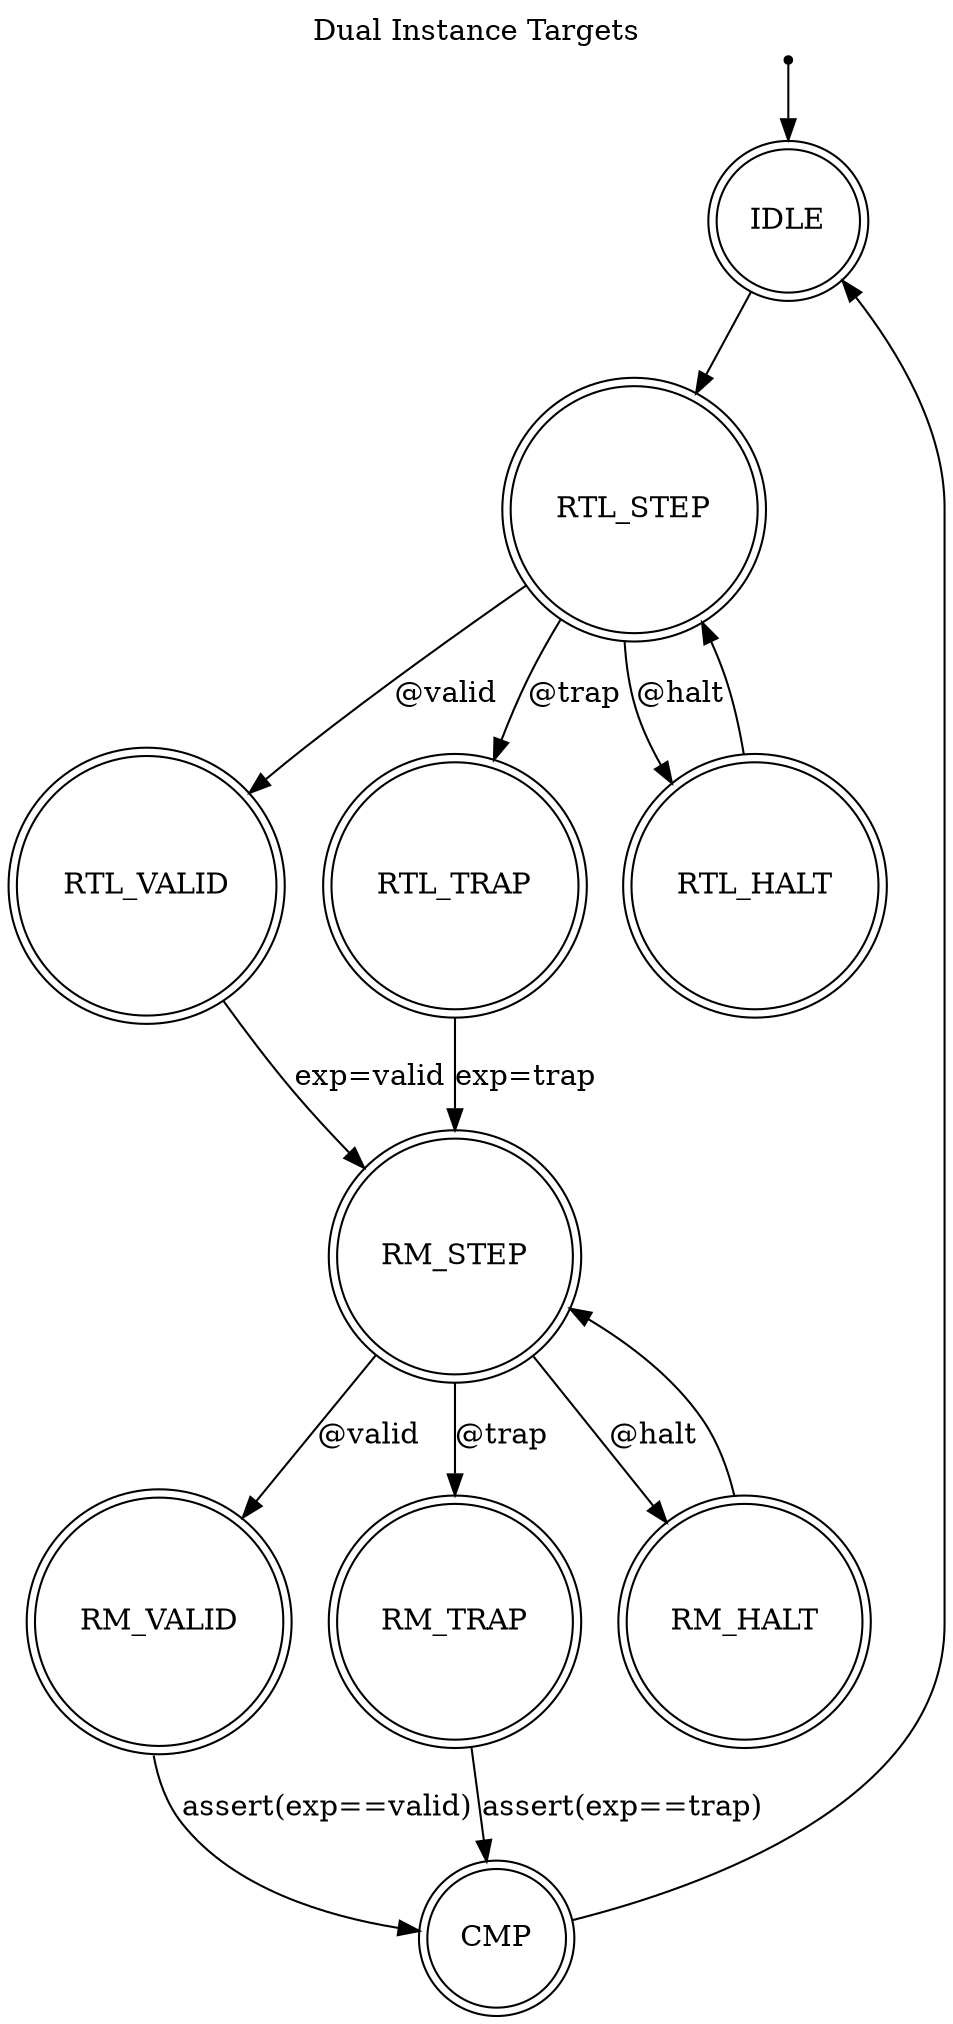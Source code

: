 digraph finite_state_machine {

    labelloc = "t";
    label = "Dual Instance Targets";
    
    node [shape = point]; INIT;
    
    node [shape = doublecircle];

    INIT      -> IDLE;
    IDLE      -> RTL_STEP;
    
    RTL_STEP  -> RTL_VALID [label = "@valid"];
    RTL_STEP  -> RTL_TRAP  [label = "@trap"];
    RTL_STEP  -> RTL_HALT  [label = "@halt"];

    RTL_VALID -> RM_STEP   [label = "exp=valid"];
    RTL_TRAP  -> RM_STEP   [label = "exp=trap"];
    RTL_HALT  -> RTL_STEP;

    RM_STEP   -> RM_VALID  [label = "@valid"];
    RM_STEP   -> RM_TRAP   [label = "@trap"];
    RM_STEP   -> RM_HALT   [label = "@halt"];
    
    RM_VALID  -> CMP       [label = "assert(exp==valid)"];
    RM_TRAP   -> CMP       [label = "assert(exp==trap)"];
    RM_HALT   -> RM_STEP;
    
    CMP -> IDLE;
}
